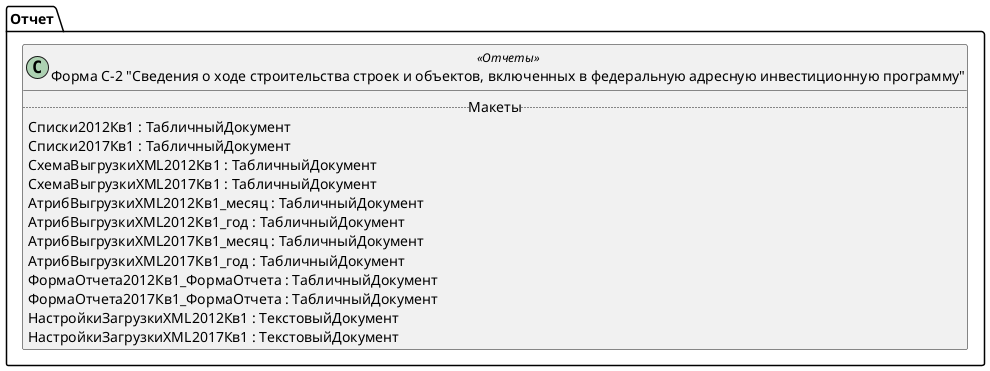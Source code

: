 ﻿@startuml РегламентированныйОтчетСтатистикаФормаС2
'!include templates.wsd
'..\include templates.wsd
class Отчет.РегламентированныйОтчетСтатистикаФормаС2 as "Форма С-2 "Сведения о ходе строительства строек и объектов, включенных в федеральную адресную инвестиционную программу"" <<Отчеты>>
{
..Макеты..
Списки2012Кв1 : ТабличныйДокумент
Списки2017Кв1 : ТабличныйДокумент
СхемаВыгрузкиXML2012Кв1 : ТабличныйДокумент
СхемаВыгрузкиXML2017Кв1 : ТабличныйДокумент
АтрибВыгрузкиXML2012Кв1_месяц : ТабличныйДокумент
АтрибВыгрузкиXML2012Кв1_год : ТабличныйДокумент
АтрибВыгрузкиXML2017Кв1_месяц : ТабличныйДокумент
АтрибВыгрузкиXML2017Кв1_год : ТабличныйДокумент
ФормаОтчета2012Кв1_ФормаОтчета : ТабличныйДокумент
ФормаОтчета2017Кв1_ФормаОтчета : ТабличныйДокумент
НастройкиЗагрузкиXML2012Кв1 : ТекстовыйДокумент
НастройкиЗагрузкиXML2017Кв1 : ТекстовыйДокумент
}
@enduml
